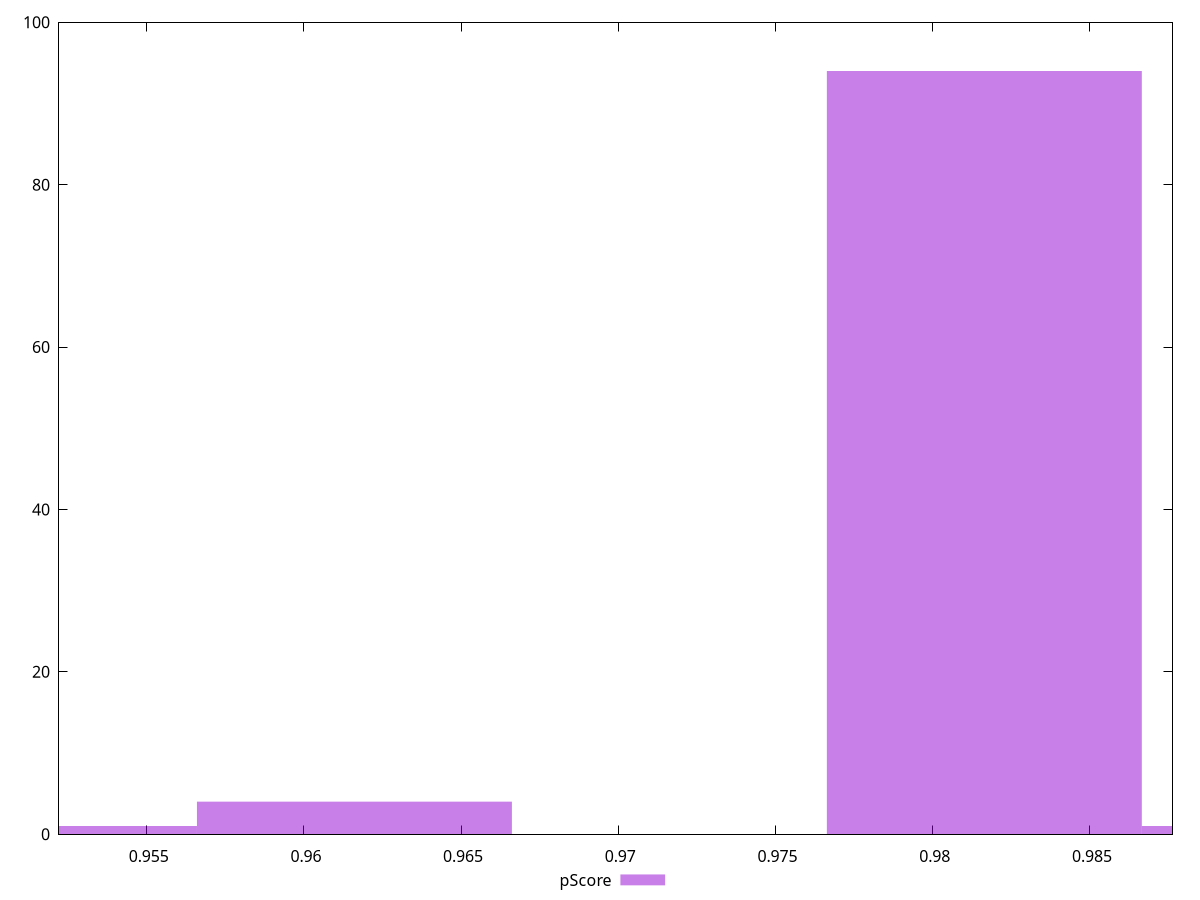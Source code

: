 reset

$pScore <<EOF
0.981640611443962 94
0.9616071295777586 4
0.9916573523770637 1
0.9515903886446571 1
EOF

set key outside below
set boxwidth 0.010016740933101653
set xrange [0.9522116222139765:0.9876246785328986]
set yrange [0:100]
set trange [0:100]
set style fill transparent solid 0.5 noborder
set terminal svg size 640, 490 enhanced background rgb 'white'
set output "report_00018_2021-02-10T15-25-16.877Z/first-cpu-idle/samples/pages/pScore/histogram.svg"

plot $pScore title "pScore" with boxes

reset
